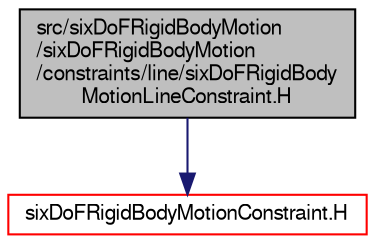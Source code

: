 digraph "src/sixDoFRigidBodyMotion/sixDoFRigidBodyMotion/constraints/line/sixDoFRigidBodyMotionLineConstraint.H"
{
  bgcolor="transparent";
  edge [fontname="FreeSans",fontsize="10",labelfontname="FreeSans",labelfontsize="10"];
  node [fontname="FreeSans",fontsize="10",shape=record];
  Node1 [label="src/sixDoFRigidBodyMotion\l/sixDoFRigidBodyMotion\l/constraints/line/sixDoFRigidBody\lMotionLineConstraint.H",height=0.2,width=0.4,color="black", fillcolor="grey75", style="filled" fontcolor="black"];
  Node1 -> Node2 [color="midnightblue",fontsize="10",style="solid",fontname="FreeSans"];
  Node2 [label="sixDoFRigidBodyMotionConstraint.H",height=0.2,width=0.4,color="red",URL="$a09297.html"];
}
